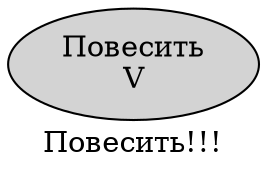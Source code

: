digraph SENTENCE_892 {
	graph [label="Повесить!!!"]
	node [style=filled]
		0 [label="Повесить
V" color="" fillcolor=lightgray penwidth=1 shape=ellipse]
}